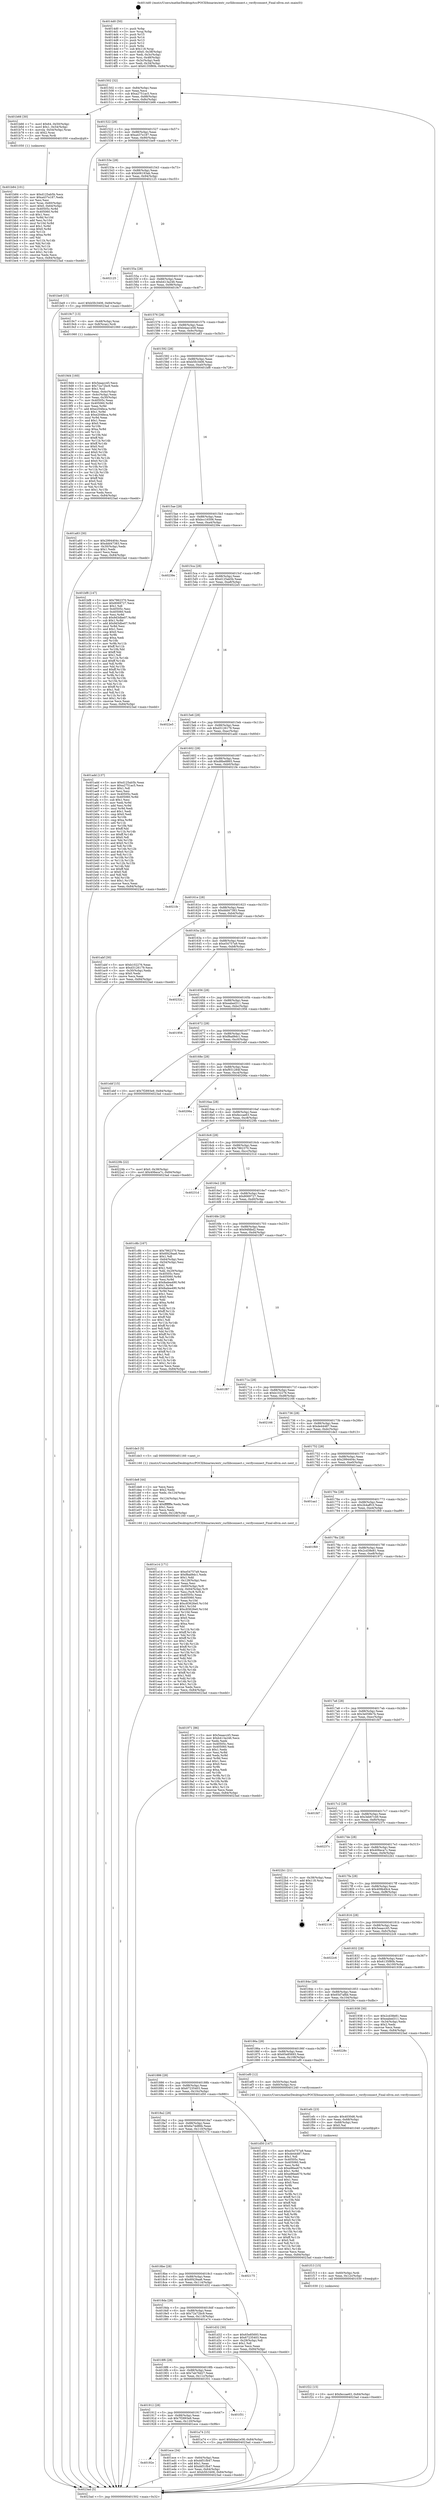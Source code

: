 digraph "0x4014d0" {
  label = "0x4014d0 (/mnt/c/Users/mathe/Desktop/tcc/POCII/binaries/extr_curllibconnect.c_verifyconnect_Final-ollvm.out::main(0))"
  labelloc = "t"
  node[shape=record]

  Entry [label="",width=0.3,height=0.3,shape=circle,fillcolor=black,style=filled]
  "0x401502" [label="{
     0x401502 [32]\l
     | [instrs]\l
     &nbsp;&nbsp;0x401502 \<+6\>: mov -0x84(%rbp),%eax\l
     &nbsp;&nbsp;0x401508 \<+2\>: mov %eax,%ecx\l
     &nbsp;&nbsp;0x40150a \<+6\>: sub $0xa2751ac5,%ecx\l
     &nbsp;&nbsp;0x401510 \<+6\>: mov %eax,-0x88(%rbp)\l
     &nbsp;&nbsp;0x401516 \<+6\>: mov %ecx,-0x8c(%rbp)\l
     &nbsp;&nbsp;0x40151c \<+6\>: je 0000000000401b66 \<main+0x696\>\l
  }"]
  "0x401b66" [label="{
     0x401b66 [30]\l
     | [instrs]\l
     &nbsp;&nbsp;0x401b66 \<+7\>: movl $0x64,-0x50(%rbp)\l
     &nbsp;&nbsp;0x401b6d \<+7\>: movl $0x1,-0x54(%rbp)\l
     &nbsp;&nbsp;0x401b74 \<+4\>: movslq -0x54(%rbp),%rax\l
     &nbsp;&nbsp;0x401b78 \<+4\>: shl $0x2,%rax\l
     &nbsp;&nbsp;0x401b7c \<+3\>: mov %rax,%rdi\l
     &nbsp;&nbsp;0x401b7f \<+5\>: call 0000000000401050 \<malloc@plt\>\l
     | [calls]\l
     &nbsp;&nbsp;0x401050 \{1\} (unknown)\l
  }"]
  "0x401522" [label="{
     0x401522 [28]\l
     | [instrs]\l
     &nbsp;&nbsp;0x401522 \<+5\>: jmp 0000000000401527 \<main+0x57\>\l
     &nbsp;&nbsp;0x401527 \<+6\>: mov -0x88(%rbp),%eax\l
     &nbsp;&nbsp;0x40152d \<+5\>: sub $0xa437e187,%eax\l
     &nbsp;&nbsp;0x401532 \<+6\>: mov %eax,-0x90(%rbp)\l
     &nbsp;&nbsp;0x401538 \<+6\>: je 0000000000401be9 \<main+0x719\>\l
  }"]
  Exit [label="",width=0.3,height=0.3,shape=circle,fillcolor=black,style=filled,peripheries=2]
  "0x401be9" [label="{
     0x401be9 [15]\l
     | [instrs]\l
     &nbsp;&nbsp;0x401be9 \<+10\>: movl $0xb5fc3406,-0x84(%rbp)\l
     &nbsp;&nbsp;0x401bf3 \<+5\>: jmp 00000000004023ad \<main+0xedd\>\l
  }"]
  "0x40153e" [label="{
     0x40153e [28]\l
     | [instrs]\l
     &nbsp;&nbsp;0x40153e \<+5\>: jmp 0000000000401543 \<main+0x73\>\l
     &nbsp;&nbsp;0x401543 \<+6\>: mov -0x88(%rbp),%eax\l
     &nbsp;&nbsp;0x401549 \<+5\>: sub $0xb06193ab,%eax\l
     &nbsp;&nbsp;0x40154e \<+6\>: mov %eax,-0x94(%rbp)\l
     &nbsp;&nbsp;0x401554 \<+6\>: je 0000000000402125 \<main+0xc55\>\l
  }"]
  "0x401f22" [label="{
     0x401f22 [15]\l
     | [instrs]\l
     &nbsp;&nbsp;0x401f22 \<+10\>: movl $0xfeccae63,-0x84(%rbp)\l
     &nbsp;&nbsp;0x401f2c \<+5\>: jmp 00000000004023ad \<main+0xedd\>\l
  }"]
  "0x402125" [label="{
     0x402125\l
  }", style=dashed]
  "0x40155a" [label="{
     0x40155a [28]\l
     | [instrs]\l
     &nbsp;&nbsp;0x40155a \<+5\>: jmp 000000000040155f \<main+0x8f\>\l
     &nbsp;&nbsp;0x40155f \<+6\>: mov -0x88(%rbp),%eax\l
     &nbsp;&nbsp;0x401565 \<+5\>: sub $0xb413a246,%eax\l
     &nbsp;&nbsp;0x40156a \<+6\>: mov %eax,-0x98(%rbp)\l
     &nbsp;&nbsp;0x401570 \<+6\>: je 00000000004019c7 \<main+0x4f7\>\l
  }"]
  "0x401f13" [label="{
     0x401f13 [15]\l
     | [instrs]\l
     &nbsp;&nbsp;0x401f13 \<+4\>: mov -0x60(%rbp),%rdi\l
     &nbsp;&nbsp;0x401f17 \<+6\>: mov %eax,-0x12c(%rbp)\l
     &nbsp;&nbsp;0x401f1d \<+5\>: call 0000000000401030 \<free@plt\>\l
     | [calls]\l
     &nbsp;&nbsp;0x401030 \{1\} (unknown)\l
  }"]
  "0x4019c7" [label="{
     0x4019c7 [13]\l
     | [instrs]\l
     &nbsp;&nbsp;0x4019c7 \<+4\>: mov -0x48(%rbp),%rax\l
     &nbsp;&nbsp;0x4019cb \<+4\>: mov 0x8(%rax),%rdi\l
     &nbsp;&nbsp;0x4019cf \<+5\>: call 0000000000401060 \<atoi@plt\>\l
     | [calls]\l
     &nbsp;&nbsp;0x401060 \{1\} (unknown)\l
  }"]
  "0x401576" [label="{
     0x401576 [28]\l
     | [instrs]\l
     &nbsp;&nbsp;0x401576 \<+5\>: jmp 000000000040157b \<main+0xab\>\l
     &nbsp;&nbsp;0x40157b \<+6\>: mov -0x88(%rbp),%eax\l
     &nbsp;&nbsp;0x401581 \<+5\>: sub $0xb4aa1e58,%eax\l
     &nbsp;&nbsp;0x401586 \<+6\>: mov %eax,-0x9c(%rbp)\l
     &nbsp;&nbsp;0x40158c \<+6\>: je 0000000000401a83 \<main+0x5b3\>\l
  }"]
  "0x401efc" [label="{
     0x401efc [23]\l
     | [instrs]\l
     &nbsp;&nbsp;0x401efc \<+10\>: movabs $0x4030d6,%rdi\l
     &nbsp;&nbsp;0x401f06 \<+3\>: mov %eax,-0x68(%rbp)\l
     &nbsp;&nbsp;0x401f09 \<+3\>: mov -0x68(%rbp),%esi\l
     &nbsp;&nbsp;0x401f0c \<+2\>: mov $0x0,%al\l
     &nbsp;&nbsp;0x401f0e \<+5\>: call 0000000000401040 \<printf@plt\>\l
     | [calls]\l
     &nbsp;&nbsp;0x401040 \{1\} (unknown)\l
  }"]
  "0x401a83" [label="{
     0x401a83 [30]\l
     | [instrs]\l
     &nbsp;&nbsp;0x401a83 \<+5\>: mov $0x2994404c,%eax\l
     &nbsp;&nbsp;0x401a88 \<+5\>: mov $0xddd47383,%ecx\l
     &nbsp;&nbsp;0x401a8d \<+3\>: mov -0x30(%rbp),%edx\l
     &nbsp;&nbsp;0x401a90 \<+3\>: cmp $0x1,%edx\l
     &nbsp;&nbsp;0x401a93 \<+3\>: cmovl %ecx,%eax\l
     &nbsp;&nbsp;0x401a96 \<+6\>: mov %eax,-0x84(%rbp)\l
     &nbsp;&nbsp;0x401a9c \<+5\>: jmp 00000000004023ad \<main+0xedd\>\l
  }"]
  "0x401592" [label="{
     0x401592 [28]\l
     | [instrs]\l
     &nbsp;&nbsp;0x401592 \<+5\>: jmp 0000000000401597 \<main+0xc7\>\l
     &nbsp;&nbsp;0x401597 \<+6\>: mov -0x88(%rbp),%eax\l
     &nbsp;&nbsp;0x40159d \<+5\>: sub $0xb5fc3406,%eax\l
     &nbsp;&nbsp;0x4015a2 \<+6\>: mov %eax,-0xa0(%rbp)\l
     &nbsp;&nbsp;0x4015a8 \<+6\>: je 0000000000401bf8 \<main+0x728\>\l
  }"]
  "0x40192e" [label="{
     0x40192e\l
  }", style=dashed]
  "0x401bf8" [label="{
     0x401bf8 [147]\l
     | [instrs]\l
     &nbsp;&nbsp;0x401bf8 \<+5\>: mov $0x7862370,%eax\l
     &nbsp;&nbsp;0x401bfd \<+5\>: mov $0x8069727,%ecx\l
     &nbsp;&nbsp;0x401c02 \<+2\>: mov $0x1,%dl\l
     &nbsp;&nbsp;0x401c04 \<+7\>: mov 0x40505c,%esi\l
     &nbsp;&nbsp;0x401c0b \<+7\>: mov 0x405060,%edi\l
     &nbsp;&nbsp;0x401c12 \<+3\>: mov %esi,%r8d\l
     &nbsp;&nbsp;0x401c15 \<+7\>: sub $0x9d3dbe07,%r8d\l
     &nbsp;&nbsp;0x401c1c \<+4\>: sub $0x1,%r8d\l
     &nbsp;&nbsp;0x401c20 \<+7\>: add $0x9d3dbe07,%r8d\l
     &nbsp;&nbsp;0x401c27 \<+4\>: imul %r8d,%esi\l
     &nbsp;&nbsp;0x401c2b \<+3\>: and $0x1,%esi\l
     &nbsp;&nbsp;0x401c2e \<+3\>: cmp $0x0,%esi\l
     &nbsp;&nbsp;0x401c31 \<+4\>: sete %r9b\l
     &nbsp;&nbsp;0x401c35 \<+3\>: cmp $0xa,%edi\l
     &nbsp;&nbsp;0x401c38 \<+4\>: setl %r10b\l
     &nbsp;&nbsp;0x401c3c \<+3\>: mov %r9b,%r11b\l
     &nbsp;&nbsp;0x401c3f \<+4\>: xor $0xff,%r11b\l
     &nbsp;&nbsp;0x401c43 \<+3\>: mov %r10b,%bl\l
     &nbsp;&nbsp;0x401c46 \<+3\>: xor $0xff,%bl\l
     &nbsp;&nbsp;0x401c49 \<+3\>: xor $0x1,%dl\l
     &nbsp;&nbsp;0x401c4c \<+3\>: mov %r11b,%r14b\l
     &nbsp;&nbsp;0x401c4f \<+4\>: and $0xff,%r14b\l
     &nbsp;&nbsp;0x401c53 \<+3\>: and %dl,%r9b\l
     &nbsp;&nbsp;0x401c56 \<+3\>: mov %bl,%r15b\l
     &nbsp;&nbsp;0x401c59 \<+4\>: and $0xff,%r15b\l
     &nbsp;&nbsp;0x401c5d \<+3\>: and %dl,%r10b\l
     &nbsp;&nbsp;0x401c60 \<+3\>: or %r9b,%r14b\l
     &nbsp;&nbsp;0x401c63 \<+3\>: or %r10b,%r15b\l
     &nbsp;&nbsp;0x401c66 \<+3\>: xor %r15b,%r14b\l
     &nbsp;&nbsp;0x401c69 \<+3\>: or %bl,%r11b\l
     &nbsp;&nbsp;0x401c6c \<+4\>: xor $0xff,%r11b\l
     &nbsp;&nbsp;0x401c70 \<+3\>: or $0x1,%dl\l
     &nbsp;&nbsp;0x401c73 \<+3\>: and %dl,%r11b\l
     &nbsp;&nbsp;0x401c76 \<+3\>: or %r11b,%r14b\l
     &nbsp;&nbsp;0x401c79 \<+4\>: test $0x1,%r14b\l
     &nbsp;&nbsp;0x401c7d \<+3\>: cmovne %ecx,%eax\l
     &nbsp;&nbsp;0x401c80 \<+6\>: mov %eax,-0x84(%rbp)\l
     &nbsp;&nbsp;0x401c86 \<+5\>: jmp 00000000004023ad \<main+0xedd\>\l
  }"]
  "0x4015ae" [label="{
     0x4015ae [28]\l
     | [instrs]\l
     &nbsp;&nbsp;0x4015ae \<+5\>: jmp 00000000004015b3 \<main+0xe3\>\l
     &nbsp;&nbsp;0x4015b3 \<+6\>: mov -0x88(%rbp),%eax\l
     &nbsp;&nbsp;0x4015b9 \<+5\>: sub $0xbcc16506,%eax\l
     &nbsp;&nbsp;0x4015be \<+6\>: mov %eax,-0xa4(%rbp)\l
     &nbsp;&nbsp;0x4015c4 \<+6\>: je 000000000040239e \<main+0xece\>\l
  }"]
  "0x401ece" [label="{
     0x401ece [34]\l
     | [instrs]\l
     &nbsp;&nbsp;0x401ece \<+3\>: mov -0x64(%rbp),%eax\l
     &nbsp;&nbsp;0x401ed1 \<+5\>: sub $0xdd51fb47,%eax\l
     &nbsp;&nbsp;0x401ed6 \<+3\>: add $0x1,%eax\l
     &nbsp;&nbsp;0x401ed9 \<+5\>: add $0xdd51fb47,%eax\l
     &nbsp;&nbsp;0x401ede \<+3\>: mov %eax,-0x64(%rbp)\l
     &nbsp;&nbsp;0x401ee1 \<+10\>: movl $0xb5fc3406,-0x84(%rbp)\l
     &nbsp;&nbsp;0x401eeb \<+5\>: jmp 00000000004023ad \<main+0xedd\>\l
  }"]
  "0x40239e" [label="{
     0x40239e\l
  }", style=dashed]
  "0x4015ca" [label="{
     0x4015ca [28]\l
     | [instrs]\l
     &nbsp;&nbsp;0x4015ca \<+5\>: jmp 00000000004015cf \<main+0xff\>\l
     &nbsp;&nbsp;0x4015cf \<+6\>: mov -0x88(%rbp),%eax\l
     &nbsp;&nbsp;0x4015d5 \<+5\>: sub $0xd125ab5b,%eax\l
     &nbsp;&nbsp;0x4015da \<+6\>: mov %eax,-0xa8(%rbp)\l
     &nbsp;&nbsp;0x4015e0 \<+6\>: je 00000000004022e5 \<main+0xe15\>\l
  }"]
  "0x401912" [label="{
     0x401912 [28]\l
     | [instrs]\l
     &nbsp;&nbsp;0x401912 \<+5\>: jmp 0000000000401917 \<main+0x447\>\l
     &nbsp;&nbsp;0x401917 \<+6\>: mov -0x88(%rbp),%eax\l
     &nbsp;&nbsp;0x40191d \<+5\>: sub $0x7f2893e9,%eax\l
     &nbsp;&nbsp;0x401922 \<+6\>: mov %eax,-0x120(%rbp)\l
     &nbsp;&nbsp;0x401928 \<+6\>: je 0000000000401ece \<main+0x9fe\>\l
  }"]
  "0x4022e5" [label="{
     0x4022e5\l
  }", style=dashed]
  "0x4015e6" [label="{
     0x4015e6 [28]\l
     | [instrs]\l
     &nbsp;&nbsp;0x4015e6 \<+5\>: jmp 00000000004015eb \<main+0x11b\>\l
     &nbsp;&nbsp;0x4015eb \<+6\>: mov -0x88(%rbp),%eax\l
     &nbsp;&nbsp;0x4015f1 \<+5\>: sub $0xd3126179,%eax\l
     &nbsp;&nbsp;0x4015f6 \<+6\>: mov %eax,-0xac(%rbp)\l
     &nbsp;&nbsp;0x4015fc \<+6\>: je 0000000000401add \<main+0x60d\>\l
  }"]
  "0x401f31" [label="{
     0x401f31\l
  }", style=dashed]
  "0x401add" [label="{
     0x401add [137]\l
     | [instrs]\l
     &nbsp;&nbsp;0x401add \<+5\>: mov $0xd125ab5b,%eax\l
     &nbsp;&nbsp;0x401ae2 \<+5\>: mov $0xa2751ac5,%ecx\l
     &nbsp;&nbsp;0x401ae7 \<+2\>: mov $0x1,%dl\l
     &nbsp;&nbsp;0x401ae9 \<+2\>: xor %esi,%esi\l
     &nbsp;&nbsp;0x401aeb \<+7\>: mov 0x40505c,%edi\l
     &nbsp;&nbsp;0x401af2 \<+8\>: mov 0x405060,%r8d\l
     &nbsp;&nbsp;0x401afa \<+3\>: sub $0x1,%esi\l
     &nbsp;&nbsp;0x401afd \<+3\>: mov %edi,%r9d\l
     &nbsp;&nbsp;0x401b00 \<+3\>: add %esi,%r9d\l
     &nbsp;&nbsp;0x401b03 \<+4\>: imul %r9d,%edi\l
     &nbsp;&nbsp;0x401b07 \<+3\>: and $0x1,%edi\l
     &nbsp;&nbsp;0x401b0a \<+3\>: cmp $0x0,%edi\l
     &nbsp;&nbsp;0x401b0d \<+4\>: sete %r10b\l
     &nbsp;&nbsp;0x401b11 \<+4\>: cmp $0xa,%r8d\l
     &nbsp;&nbsp;0x401b15 \<+4\>: setl %r11b\l
     &nbsp;&nbsp;0x401b19 \<+3\>: mov %r10b,%bl\l
     &nbsp;&nbsp;0x401b1c \<+3\>: xor $0xff,%bl\l
     &nbsp;&nbsp;0x401b1f \<+3\>: mov %r11b,%r14b\l
     &nbsp;&nbsp;0x401b22 \<+4\>: xor $0xff,%r14b\l
     &nbsp;&nbsp;0x401b26 \<+3\>: xor $0x0,%dl\l
     &nbsp;&nbsp;0x401b29 \<+3\>: mov %bl,%r15b\l
     &nbsp;&nbsp;0x401b2c \<+4\>: and $0x0,%r15b\l
     &nbsp;&nbsp;0x401b30 \<+3\>: and %dl,%r10b\l
     &nbsp;&nbsp;0x401b33 \<+3\>: mov %r14b,%r12b\l
     &nbsp;&nbsp;0x401b36 \<+4\>: and $0x0,%r12b\l
     &nbsp;&nbsp;0x401b3a \<+3\>: and %dl,%r11b\l
     &nbsp;&nbsp;0x401b3d \<+3\>: or %r10b,%r15b\l
     &nbsp;&nbsp;0x401b40 \<+3\>: or %r11b,%r12b\l
     &nbsp;&nbsp;0x401b43 \<+3\>: xor %r12b,%r15b\l
     &nbsp;&nbsp;0x401b46 \<+3\>: or %r14b,%bl\l
     &nbsp;&nbsp;0x401b49 \<+3\>: xor $0xff,%bl\l
     &nbsp;&nbsp;0x401b4c \<+3\>: or $0x0,%dl\l
     &nbsp;&nbsp;0x401b4f \<+2\>: and %dl,%bl\l
     &nbsp;&nbsp;0x401b51 \<+3\>: or %bl,%r15b\l
     &nbsp;&nbsp;0x401b54 \<+4\>: test $0x1,%r15b\l
     &nbsp;&nbsp;0x401b58 \<+3\>: cmovne %ecx,%eax\l
     &nbsp;&nbsp;0x401b5b \<+6\>: mov %eax,-0x84(%rbp)\l
     &nbsp;&nbsp;0x401b61 \<+5\>: jmp 00000000004023ad \<main+0xedd\>\l
  }"]
  "0x401602" [label="{
     0x401602 [28]\l
     | [instrs]\l
     &nbsp;&nbsp;0x401602 \<+5\>: jmp 0000000000401607 \<main+0x137\>\l
     &nbsp;&nbsp;0x401607 \<+6\>: mov -0x88(%rbp),%eax\l
     &nbsp;&nbsp;0x40160d \<+5\>: sub $0xd8be8865,%eax\l
     &nbsp;&nbsp;0x401612 \<+6\>: mov %eax,-0xb0(%rbp)\l
     &nbsp;&nbsp;0x401618 \<+6\>: je 00000000004021fe \<main+0xd2e\>\l
  }"]
  "0x401e14" [label="{
     0x401e14 [171]\l
     | [instrs]\l
     &nbsp;&nbsp;0x401e14 \<+5\>: mov $0xe54757a9,%ecx\l
     &nbsp;&nbsp;0x401e19 \<+5\>: mov $0xf8ad9dc1,%edx\l
     &nbsp;&nbsp;0x401e1e \<+3\>: mov $0x1,%dil\l
     &nbsp;&nbsp;0x401e21 \<+6\>: mov -0x128(%rbp),%esi\l
     &nbsp;&nbsp;0x401e27 \<+3\>: imul %eax,%esi\l
     &nbsp;&nbsp;0x401e2a \<+4\>: mov -0x60(%rbp),%r8\l
     &nbsp;&nbsp;0x401e2e \<+4\>: movslq -0x64(%rbp),%r9\l
     &nbsp;&nbsp;0x401e32 \<+4\>: mov %esi,(%r8,%r9,4)\l
     &nbsp;&nbsp;0x401e36 \<+7\>: mov 0x40505c,%eax\l
     &nbsp;&nbsp;0x401e3d \<+7\>: mov 0x405060,%esi\l
     &nbsp;&nbsp;0x401e44 \<+3\>: mov %eax,%r10d\l
     &nbsp;&nbsp;0x401e47 \<+7\>: add $0xc83626e0,%r10d\l
     &nbsp;&nbsp;0x401e4e \<+4\>: sub $0x1,%r10d\l
     &nbsp;&nbsp;0x401e52 \<+7\>: sub $0xc83626e0,%r10d\l
     &nbsp;&nbsp;0x401e59 \<+4\>: imul %r10d,%eax\l
     &nbsp;&nbsp;0x401e5d \<+3\>: and $0x1,%eax\l
     &nbsp;&nbsp;0x401e60 \<+3\>: cmp $0x0,%eax\l
     &nbsp;&nbsp;0x401e63 \<+4\>: sete %r11b\l
     &nbsp;&nbsp;0x401e67 \<+3\>: cmp $0xa,%esi\l
     &nbsp;&nbsp;0x401e6a \<+3\>: setl %bl\l
     &nbsp;&nbsp;0x401e6d \<+3\>: mov %r11b,%r14b\l
     &nbsp;&nbsp;0x401e70 \<+4\>: xor $0xff,%r14b\l
     &nbsp;&nbsp;0x401e74 \<+3\>: mov %bl,%r15b\l
     &nbsp;&nbsp;0x401e77 \<+4\>: xor $0xff,%r15b\l
     &nbsp;&nbsp;0x401e7b \<+4\>: xor $0x1,%dil\l
     &nbsp;&nbsp;0x401e7f \<+3\>: mov %r14b,%r12b\l
     &nbsp;&nbsp;0x401e82 \<+4\>: and $0xff,%r12b\l
     &nbsp;&nbsp;0x401e86 \<+3\>: and %dil,%r11b\l
     &nbsp;&nbsp;0x401e89 \<+3\>: mov %r15b,%r13b\l
     &nbsp;&nbsp;0x401e8c \<+4\>: and $0xff,%r13b\l
     &nbsp;&nbsp;0x401e90 \<+3\>: and %dil,%bl\l
     &nbsp;&nbsp;0x401e93 \<+3\>: or %r11b,%r12b\l
     &nbsp;&nbsp;0x401e96 \<+3\>: or %bl,%r13b\l
     &nbsp;&nbsp;0x401e99 \<+3\>: xor %r13b,%r12b\l
     &nbsp;&nbsp;0x401e9c \<+3\>: or %r15b,%r14b\l
     &nbsp;&nbsp;0x401e9f \<+4\>: xor $0xff,%r14b\l
     &nbsp;&nbsp;0x401ea3 \<+4\>: or $0x1,%dil\l
     &nbsp;&nbsp;0x401ea7 \<+3\>: and %dil,%r14b\l
     &nbsp;&nbsp;0x401eaa \<+3\>: or %r14b,%r12b\l
     &nbsp;&nbsp;0x401ead \<+4\>: test $0x1,%r12b\l
     &nbsp;&nbsp;0x401eb1 \<+3\>: cmovne %edx,%ecx\l
     &nbsp;&nbsp;0x401eb4 \<+6\>: mov %ecx,-0x84(%rbp)\l
     &nbsp;&nbsp;0x401eba \<+5\>: jmp 00000000004023ad \<main+0xedd\>\l
  }"]
  "0x4021fe" [label="{
     0x4021fe\l
  }", style=dashed]
  "0x40161e" [label="{
     0x40161e [28]\l
     | [instrs]\l
     &nbsp;&nbsp;0x40161e \<+5\>: jmp 0000000000401623 \<main+0x153\>\l
     &nbsp;&nbsp;0x401623 \<+6\>: mov -0x88(%rbp),%eax\l
     &nbsp;&nbsp;0x401629 \<+5\>: sub $0xddd47383,%eax\l
     &nbsp;&nbsp;0x40162e \<+6\>: mov %eax,-0xb4(%rbp)\l
     &nbsp;&nbsp;0x401634 \<+6\>: je 0000000000401abf \<main+0x5ef\>\l
  }"]
  "0x401de8" [label="{
     0x401de8 [44]\l
     | [instrs]\l
     &nbsp;&nbsp;0x401de8 \<+2\>: xor %ecx,%ecx\l
     &nbsp;&nbsp;0x401dea \<+5\>: mov $0x2,%edx\l
     &nbsp;&nbsp;0x401def \<+6\>: mov %edx,-0x124(%rbp)\l
     &nbsp;&nbsp;0x401df5 \<+1\>: cltd\l
     &nbsp;&nbsp;0x401df6 \<+6\>: mov -0x124(%rbp),%esi\l
     &nbsp;&nbsp;0x401dfc \<+2\>: idiv %esi\l
     &nbsp;&nbsp;0x401dfe \<+6\>: imul $0xfffffffe,%edx,%edx\l
     &nbsp;&nbsp;0x401e04 \<+3\>: sub $0x1,%ecx\l
     &nbsp;&nbsp;0x401e07 \<+2\>: sub %ecx,%edx\l
     &nbsp;&nbsp;0x401e09 \<+6\>: mov %edx,-0x128(%rbp)\l
     &nbsp;&nbsp;0x401e0f \<+5\>: call 0000000000401160 \<next_i\>\l
     | [calls]\l
     &nbsp;&nbsp;0x401160 \{1\} (/mnt/c/Users/mathe/Desktop/tcc/POCII/binaries/extr_curllibconnect.c_verifyconnect_Final-ollvm.out::next_i)\l
  }"]
  "0x401abf" [label="{
     0x401abf [30]\l
     | [instrs]\l
     &nbsp;&nbsp;0x401abf \<+5\>: mov $0xb102276,%eax\l
     &nbsp;&nbsp;0x401ac4 \<+5\>: mov $0xd3126179,%ecx\l
     &nbsp;&nbsp;0x401ac9 \<+3\>: mov -0x30(%rbp),%edx\l
     &nbsp;&nbsp;0x401acc \<+3\>: cmp $0x0,%edx\l
     &nbsp;&nbsp;0x401acf \<+3\>: cmove %ecx,%eax\l
     &nbsp;&nbsp;0x401ad2 \<+6\>: mov %eax,-0x84(%rbp)\l
     &nbsp;&nbsp;0x401ad8 \<+5\>: jmp 00000000004023ad \<main+0xedd\>\l
  }"]
  "0x40163a" [label="{
     0x40163a [28]\l
     | [instrs]\l
     &nbsp;&nbsp;0x40163a \<+5\>: jmp 000000000040163f \<main+0x16f\>\l
     &nbsp;&nbsp;0x40163f \<+6\>: mov -0x88(%rbp),%eax\l
     &nbsp;&nbsp;0x401645 \<+5\>: sub $0xe54757a9,%eax\l
     &nbsp;&nbsp;0x40164a \<+6\>: mov %eax,-0xb8(%rbp)\l
     &nbsp;&nbsp;0x401650 \<+6\>: je 000000000040232c \<main+0xe5c\>\l
  }"]
  "0x401b84" [label="{
     0x401b84 [101]\l
     | [instrs]\l
     &nbsp;&nbsp;0x401b84 \<+5\>: mov $0xd125ab5b,%ecx\l
     &nbsp;&nbsp;0x401b89 \<+5\>: mov $0xa437e187,%edx\l
     &nbsp;&nbsp;0x401b8e \<+2\>: xor %esi,%esi\l
     &nbsp;&nbsp;0x401b90 \<+4\>: mov %rax,-0x60(%rbp)\l
     &nbsp;&nbsp;0x401b94 \<+7\>: movl $0x0,-0x64(%rbp)\l
     &nbsp;&nbsp;0x401b9b \<+8\>: mov 0x40505c,%r8d\l
     &nbsp;&nbsp;0x401ba3 \<+8\>: mov 0x405060,%r9d\l
     &nbsp;&nbsp;0x401bab \<+3\>: sub $0x1,%esi\l
     &nbsp;&nbsp;0x401bae \<+3\>: mov %r8d,%r10d\l
     &nbsp;&nbsp;0x401bb1 \<+3\>: add %esi,%r10d\l
     &nbsp;&nbsp;0x401bb4 \<+4\>: imul %r10d,%r8d\l
     &nbsp;&nbsp;0x401bb8 \<+4\>: and $0x1,%r8d\l
     &nbsp;&nbsp;0x401bbc \<+4\>: cmp $0x0,%r8d\l
     &nbsp;&nbsp;0x401bc0 \<+4\>: sete %r11b\l
     &nbsp;&nbsp;0x401bc4 \<+4\>: cmp $0xa,%r9d\l
     &nbsp;&nbsp;0x401bc8 \<+3\>: setl %bl\l
     &nbsp;&nbsp;0x401bcb \<+3\>: mov %r11b,%r14b\l
     &nbsp;&nbsp;0x401bce \<+3\>: and %bl,%r14b\l
     &nbsp;&nbsp;0x401bd1 \<+3\>: xor %bl,%r11b\l
     &nbsp;&nbsp;0x401bd4 \<+3\>: or %r11b,%r14b\l
     &nbsp;&nbsp;0x401bd7 \<+4\>: test $0x1,%r14b\l
     &nbsp;&nbsp;0x401bdb \<+3\>: cmovne %edx,%ecx\l
     &nbsp;&nbsp;0x401bde \<+6\>: mov %ecx,-0x84(%rbp)\l
     &nbsp;&nbsp;0x401be4 \<+5\>: jmp 00000000004023ad \<main+0xedd\>\l
  }"]
  "0x40232c" [label="{
     0x40232c\l
  }", style=dashed]
  "0x401656" [label="{
     0x401656 [28]\l
     | [instrs]\l
     &nbsp;&nbsp;0x401656 \<+5\>: jmp 000000000040165b \<main+0x18b\>\l
     &nbsp;&nbsp;0x40165b \<+6\>: mov -0x88(%rbp),%eax\l
     &nbsp;&nbsp;0x401661 \<+5\>: sub $0xeabed311,%eax\l
     &nbsp;&nbsp;0x401666 \<+6\>: mov %eax,-0xbc(%rbp)\l
     &nbsp;&nbsp;0x40166c \<+6\>: je 0000000000401956 \<main+0x486\>\l
  }"]
  "0x4018f6" [label="{
     0x4018f6 [28]\l
     | [instrs]\l
     &nbsp;&nbsp;0x4018f6 \<+5\>: jmp 00000000004018fb \<main+0x42b\>\l
     &nbsp;&nbsp;0x4018fb \<+6\>: mov -0x88(%rbp),%eax\l
     &nbsp;&nbsp;0x401901 \<+5\>: sub $0x7ab76d27,%eax\l
     &nbsp;&nbsp;0x401906 \<+6\>: mov %eax,-0x11c(%rbp)\l
     &nbsp;&nbsp;0x40190c \<+6\>: je 0000000000401f31 \<main+0xa61\>\l
  }"]
  "0x401956" [label="{
     0x401956\l
  }", style=dashed]
  "0x401672" [label="{
     0x401672 [28]\l
     | [instrs]\l
     &nbsp;&nbsp;0x401672 \<+5\>: jmp 0000000000401677 \<main+0x1a7\>\l
     &nbsp;&nbsp;0x401677 \<+6\>: mov -0x88(%rbp),%eax\l
     &nbsp;&nbsp;0x40167d \<+5\>: sub $0xf8ad9dc1,%eax\l
     &nbsp;&nbsp;0x401682 \<+6\>: mov %eax,-0xc0(%rbp)\l
     &nbsp;&nbsp;0x401688 \<+6\>: je 0000000000401ebf \<main+0x9ef\>\l
  }"]
  "0x401a74" [label="{
     0x401a74 [15]\l
     | [instrs]\l
     &nbsp;&nbsp;0x401a74 \<+10\>: movl $0xb4aa1e58,-0x84(%rbp)\l
     &nbsp;&nbsp;0x401a7e \<+5\>: jmp 00000000004023ad \<main+0xedd\>\l
  }"]
  "0x401ebf" [label="{
     0x401ebf [15]\l
     | [instrs]\l
     &nbsp;&nbsp;0x401ebf \<+10\>: movl $0x7f2893e9,-0x84(%rbp)\l
     &nbsp;&nbsp;0x401ec9 \<+5\>: jmp 00000000004023ad \<main+0xedd\>\l
  }"]
  "0x40168e" [label="{
     0x40168e [28]\l
     | [instrs]\l
     &nbsp;&nbsp;0x40168e \<+5\>: jmp 0000000000401693 \<main+0x1c3\>\l
     &nbsp;&nbsp;0x401693 \<+6\>: mov -0x88(%rbp),%eax\l
     &nbsp;&nbsp;0x401699 \<+5\>: sub $0xf931284f,%eax\l
     &nbsp;&nbsp;0x40169e \<+6\>: mov %eax,-0xc4(%rbp)\l
     &nbsp;&nbsp;0x4016a4 \<+6\>: je 000000000040206a \<main+0xb9a\>\l
  }"]
  "0x4018da" [label="{
     0x4018da [28]\l
     | [instrs]\l
     &nbsp;&nbsp;0x4018da \<+5\>: jmp 00000000004018df \<main+0x40f\>\l
     &nbsp;&nbsp;0x4018df \<+6\>: mov -0x88(%rbp),%eax\l
     &nbsp;&nbsp;0x4018e5 \<+5\>: sub $0x72a72bc9,%eax\l
     &nbsp;&nbsp;0x4018ea \<+6\>: mov %eax,-0x118(%rbp)\l
     &nbsp;&nbsp;0x4018f0 \<+6\>: je 0000000000401a74 \<main+0x5a4\>\l
  }"]
  "0x40206a" [label="{
     0x40206a\l
  }", style=dashed]
  "0x4016aa" [label="{
     0x4016aa [28]\l
     | [instrs]\l
     &nbsp;&nbsp;0x4016aa \<+5\>: jmp 00000000004016af \<main+0x1df\>\l
     &nbsp;&nbsp;0x4016af \<+6\>: mov -0x88(%rbp),%eax\l
     &nbsp;&nbsp;0x4016b5 \<+5\>: sub $0xfeccae63,%eax\l
     &nbsp;&nbsp;0x4016ba \<+6\>: mov %eax,-0xc8(%rbp)\l
     &nbsp;&nbsp;0x4016c0 \<+6\>: je 000000000040229b \<main+0xdcb\>\l
  }"]
  "0x401d32" [label="{
     0x401d32 [30]\l
     | [instrs]\l
     &nbsp;&nbsp;0x401d32 \<+5\>: mov $0x65e85693,%eax\l
     &nbsp;&nbsp;0x401d37 \<+5\>: mov $0x67235403,%ecx\l
     &nbsp;&nbsp;0x401d3c \<+3\>: mov -0x29(%rbp),%dl\l
     &nbsp;&nbsp;0x401d3f \<+3\>: test $0x1,%dl\l
     &nbsp;&nbsp;0x401d42 \<+3\>: cmovne %ecx,%eax\l
     &nbsp;&nbsp;0x401d45 \<+6\>: mov %eax,-0x84(%rbp)\l
     &nbsp;&nbsp;0x401d4b \<+5\>: jmp 00000000004023ad \<main+0xedd\>\l
  }"]
  "0x40229b" [label="{
     0x40229b [22]\l
     | [instrs]\l
     &nbsp;&nbsp;0x40229b \<+7\>: movl $0x0,-0x38(%rbp)\l
     &nbsp;&nbsp;0x4022a2 \<+10\>: movl $0x406eca7c,-0x84(%rbp)\l
     &nbsp;&nbsp;0x4022ac \<+5\>: jmp 00000000004023ad \<main+0xedd\>\l
  }"]
  "0x4016c6" [label="{
     0x4016c6 [28]\l
     | [instrs]\l
     &nbsp;&nbsp;0x4016c6 \<+5\>: jmp 00000000004016cb \<main+0x1fb\>\l
     &nbsp;&nbsp;0x4016cb \<+6\>: mov -0x88(%rbp),%eax\l
     &nbsp;&nbsp;0x4016d1 \<+5\>: sub $0x7862370,%eax\l
     &nbsp;&nbsp;0x4016d6 \<+6\>: mov %eax,-0xcc(%rbp)\l
     &nbsp;&nbsp;0x4016dc \<+6\>: je 000000000040231d \<main+0xe4d\>\l
  }"]
  "0x4018be" [label="{
     0x4018be [28]\l
     | [instrs]\l
     &nbsp;&nbsp;0x4018be \<+5\>: jmp 00000000004018c3 \<main+0x3f3\>\l
     &nbsp;&nbsp;0x4018c3 \<+6\>: mov -0x88(%rbp),%eax\l
     &nbsp;&nbsp;0x4018c9 \<+5\>: sub $0x6f429aa6,%eax\l
     &nbsp;&nbsp;0x4018ce \<+6\>: mov %eax,-0x114(%rbp)\l
     &nbsp;&nbsp;0x4018d4 \<+6\>: je 0000000000401d32 \<main+0x862\>\l
  }"]
  "0x40231d" [label="{
     0x40231d\l
  }", style=dashed]
  "0x4016e2" [label="{
     0x4016e2 [28]\l
     | [instrs]\l
     &nbsp;&nbsp;0x4016e2 \<+5\>: jmp 00000000004016e7 \<main+0x217\>\l
     &nbsp;&nbsp;0x4016e7 \<+6\>: mov -0x88(%rbp),%eax\l
     &nbsp;&nbsp;0x4016ed \<+5\>: sub $0x8069727,%eax\l
     &nbsp;&nbsp;0x4016f2 \<+6\>: mov %eax,-0xd0(%rbp)\l
     &nbsp;&nbsp;0x4016f8 \<+6\>: je 0000000000401c8b \<main+0x7bb\>\l
  }"]
  "0x402175" [label="{
     0x402175\l
  }", style=dashed]
  "0x401c8b" [label="{
     0x401c8b [167]\l
     | [instrs]\l
     &nbsp;&nbsp;0x401c8b \<+5\>: mov $0x7862370,%eax\l
     &nbsp;&nbsp;0x401c90 \<+5\>: mov $0x6f429aa6,%ecx\l
     &nbsp;&nbsp;0x401c95 \<+2\>: mov $0x1,%dl\l
     &nbsp;&nbsp;0x401c97 \<+3\>: mov -0x64(%rbp),%esi\l
     &nbsp;&nbsp;0x401c9a \<+3\>: cmp -0x54(%rbp),%esi\l
     &nbsp;&nbsp;0x401c9d \<+4\>: setl %dil\l
     &nbsp;&nbsp;0x401ca1 \<+4\>: and $0x1,%dil\l
     &nbsp;&nbsp;0x401ca5 \<+4\>: mov %dil,-0x29(%rbp)\l
     &nbsp;&nbsp;0x401ca9 \<+7\>: mov 0x40505c,%esi\l
     &nbsp;&nbsp;0x401cb0 \<+8\>: mov 0x405060,%r8d\l
     &nbsp;&nbsp;0x401cb8 \<+3\>: mov %esi,%r9d\l
     &nbsp;&nbsp;0x401cbb \<+7\>: sub $0x8adea490,%r9d\l
     &nbsp;&nbsp;0x401cc2 \<+4\>: sub $0x1,%r9d\l
     &nbsp;&nbsp;0x401cc6 \<+7\>: add $0x8adea490,%r9d\l
     &nbsp;&nbsp;0x401ccd \<+4\>: imul %r9d,%esi\l
     &nbsp;&nbsp;0x401cd1 \<+3\>: and $0x1,%esi\l
     &nbsp;&nbsp;0x401cd4 \<+3\>: cmp $0x0,%esi\l
     &nbsp;&nbsp;0x401cd7 \<+4\>: sete %dil\l
     &nbsp;&nbsp;0x401cdb \<+4\>: cmp $0xa,%r8d\l
     &nbsp;&nbsp;0x401cdf \<+4\>: setl %r10b\l
     &nbsp;&nbsp;0x401ce3 \<+3\>: mov %dil,%r11b\l
     &nbsp;&nbsp;0x401ce6 \<+4\>: xor $0xff,%r11b\l
     &nbsp;&nbsp;0x401cea \<+3\>: mov %r10b,%bl\l
     &nbsp;&nbsp;0x401ced \<+3\>: xor $0xff,%bl\l
     &nbsp;&nbsp;0x401cf0 \<+3\>: xor $0x1,%dl\l
     &nbsp;&nbsp;0x401cf3 \<+3\>: mov %r11b,%r14b\l
     &nbsp;&nbsp;0x401cf6 \<+4\>: and $0xff,%r14b\l
     &nbsp;&nbsp;0x401cfa \<+3\>: and %dl,%dil\l
     &nbsp;&nbsp;0x401cfd \<+3\>: mov %bl,%r15b\l
     &nbsp;&nbsp;0x401d00 \<+4\>: and $0xff,%r15b\l
     &nbsp;&nbsp;0x401d04 \<+3\>: and %dl,%r10b\l
     &nbsp;&nbsp;0x401d07 \<+3\>: or %dil,%r14b\l
     &nbsp;&nbsp;0x401d0a \<+3\>: or %r10b,%r15b\l
     &nbsp;&nbsp;0x401d0d \<+3\>: xor %r15b,%r14b\l
     &nbsp;&nbsp;0x401d10 \<+3\>: or %bl,%r11b\l
     &nbsp;&nbsp;0x401d13 \<+4\>: xor $0xff,%r11b\l
     &nbsp;&nbsp;0x401d17 \<+3\>: or $0x1,%dl\l
     &nbsp;&nbsp;0x401d1a \<+3\>: and %dl,%r11b\l
     &nbsp;&nbsp;0x401d1d \<+3\>: or %r11b,%r14b\l
     &nbsp;&nbsp;0x401d20 \<+4\>: test $0x1,%r14b\l
     &nbsp;&nbsp;0x401d24 \<+3\>: cmovne %ecx,%eax\l
     &nbsp;&nbsp;0x401d27 \<+6\>: mov %eax,-0x84(%rbp)\l
     &nbsp;&nbsp;0x401d2d \<+5\>: jmp 00000000004023ad \<main+0xedd\>\l
  }"]
  "0x4016fe" [label="{
     0x4016fe [28]\l
     | [instrs]\l
     &nbsp;&nbsp;0x4016fe \<+5\>: jmp 0000000000401703 \<main+0x233\>\l
     &nbsp;&nbsp;0x401703 \<+6\>: mov -0x88(%rbp),%eax\l
     &nbsp;&nbsp;0x401709 \<+5\>: sub $0x94fdbd2,%eax\l
     &nbsp;&nbsp;0x40170e \<+6\>: mov %eax,-0xd4(%rbp)\l
     &nbsp;&nbsp;0x401714 \<+6\>: je 0000000000401f87 \<main+0xab7\>\l
  }"]
  "0x4018a2" [label="{
     0x4018a2 [28]\l
     | [instrs]\l
     &nbsp;&nbsp;0x4018a2 \<+5\>: jmp 00000000004018a7 \<main+0x3d7\>\l
     &nbsp;&nbsp;0x4018a7 \<+6\>: mov -0x88(%rbp),%eax\l
     &nbsp;&nbsp;0x4018ad \<+5\>: sub $0x6a74d86b,%eax\l
     &nbsp;&nbsp;0x4018b2 \<+6\>: mov %eax,-0x110(%rbp)\l
     &nbsp;&nbsp;0x4018b8 \<+6\>: je 0000000000402175 \<main+0xca5\>\l
  }"]
  "0x401f87" [label="{
     0x401f87\l
  }", style=dashed]
  "0x40171a" [label="{
     0x40171a [28]\l
     | [instrs]\l
     &nbsp;&nbsp;0x40171a \<+5\>: jmp 000000000040171f \<main+0x24f\>\l
     &nbsp;&nbsp;0x40171f \<+6\>: mov -0x88(%rbp),%eax\l
     &nbsp;&nbsp;0x401725 \<+5\>: sub $0xb102276,%eax\l
     &nbsp;&nbsp;0x40172a \<+6\>: mov %eax,-0xd8(%rbp)\l
     &nbsp;&nbsp;0x401730 \<+6\>: je 0000000000402166 \<main+0xc96\>\l
  }"]
  "0x401d50" [label="{
     0x401d50 [147]\l
     | [instrs]\l
     &nbsp;&nbsp;0x401d50 \<+5\>: mov $0xe54757a9,%eax\l
     &nbsp;&nbsp;0x401d55 \<+5\>: mov $0xde44487,%ecx\l
     &nbsp;&nbsp;0x401d5a \<+2\>: mov $0x1,%dl\l
     &nbsp;&nbsp;0x401d5c \<+7\>: mov 0x40505c,%esi\l
     &nbsp;&nbsp;0x401d63 \<+7\>: mov 0x405060,%edi\l
     &nbsp;&nbsp;0x401d6a \<+3\>: mov %esi,%r8d\l
     &nbsp;&nbsp;0x401d6d \<+7\>: sub $0xe96ee670,%r8d\l
     &nbsp;&nbsp;0x401d74 \<+4\>: sub $0x1,%r8d\l
     &nbsp;&nbsp;0x401d78 \<+7\>: add $0xe96ee670,%r8d\l
     &nbsp;&nbsp;0x401d7f \<+4\>: imul %r8d,%esi\l
     &nbsp;&nbsp;0x401d83 \<+3\>: and $0x1,%esi\l
     &nbsp;&nbsp;0x401d86 \<+3\>: cmp $0x0,%esi\l
     &nbsp;&nbsp;0x401d89 \<+4\>: sete %r9b\l
     &nbsp;&nbsp;0x401d8d \<+3\>: cmp $0xa,%edi\l
     &nbsp;&nbsp;0x401d90 \<+4\>: setl %r10b\l
     &nbsp;&nbsp;0x401d94 \<+3\>: mov %r9b,%r11b\l
     &nbsp;&nbsp;0x401d97 \<+4\>: xor $0xff,%r11b\l
     &nbsp;&nbsp;0x401d9b \<+3\>: mov %r10b,%bl\l
     &nbsp;&nbsp;0x401d9e \<+3\>: xor $0xff,%bl\l
     &nbsp;&nbsp;0x401da1 \<+3\>: xor $0x0,%dl\l
     &nbsp;&nbsp;0x401da4 \<+3\>: mov %r11b,%r14b\l
     &nbsp;&nbsp;0x401da7 \<+4\>: and $0x0,%r14b\l
     &nbsp;&nbsp;0x401dab \<+3\>: and %dl,%r9b\l
     &nbsp;&nbsp;0x401dae \<+3\>: mov %bl,%r15b\l
     &nbsp;&nbsp;0x401db1 \<+4\>: and $0x0,%r15b\l
     &nbsp;&nbsp;0x401db5 \<+3\>: and %dl,%r10b\l
     &nbsp;&nbsp;0x401db8 \<+3\>: or %r9b,%r14b\l
     &nbsp;&nbsp;0x401dbb \<+3\>: or %r10b,%r15b\l
     &nbsp;&nbsp;0x401dbe \<+3\>: xor %r15b,%r14b\l
     &nbsp;&nbsp;0x401dc1 \<+3\>: or %bl,%r11b\l
     &nbsp;&nbsp;0x401dc4 \<+4\>: xor $0xff,%r11b\l
     &nbsp;&nbsp;0x401dc8 \<+3\>: or $0x0,%dl\l
     &nbsp;&nbsp;0x401dcb \<+3\>: and %dl,%r11b\l
     &nbsp;&nbsp;0x401dce \<+3\>: or %r11b,%r14b\l
     &nbsp;&nbsp;0x401dd1 \<+4\>: test $0x1,%r14b\l
     &nbsp;&nbsp;0x401dd5 \<+3\>: cmovne %ecx,%eax\l
     &nbsp;&nbsp;0x401dd8 \<+6\>: mov %eax,-0x84(%rbp)\l
     &nbsp;&nbsp;0x401dde \<+5\>: jmp 00000000004023ad \<main+0xedd\>\l
  }"]
  "0x402166" [label="{
     0x402166\l
  }", style=dashed]
  "0x401736" [label="{
     0x401736 [28]\l
     | [instrs]\l
     &nbsp;&nbsp;0x401736 \<+5\>: jmp 000000000040173b \<main+0x26b\>\l
     &nbsp;&nbsp;0x40173b \<+6\>: mov -0x88(%rbp),%eax\l
     &nbsp;&nbsp;0x401741 \<+5\>: sub $0xde44487,%eax\l
     &nbsp;&nbsp;0x401746 \<+6\>: mov %eax,-0xdc(%rbp)\l
     &nbsp;&nbsp;0x40174c \<+6\>: je 0000000000401de3 \<main+0x913\>\l
  }"]
  "0x401886" [label="{
     0x401886 [28]\l
     | [instrs]\l
     &nbsp;&nbsp;0x401886 \<+5\>: jmp 000000000040188b \<main+0x3bb\>\l
     &nbsp;&nbsp;0x40188b \<+6\>: mov -0x88(%rbp),%eax\l
     &nbsp;&nbsp;0x401891 \<+5\>: sub $0x67235403,%eax\l
     &nbsp;&nbsp;0x401896 \<+6\>: mov %eax,-0x10c(%rbp)\l
     &nbsp;&nbsp;0x40189c \<+6\>: je 0000000000401d50 \<main+0x880\>\l
  }"]
  "0x401de3" [label="{
     0x401de3 [5]\l
     | [instrs]\l
     &nbsp;&nbsp;0x401de3 \<+5\>: call 0000000000401160 \<next_i\>\l
     | [calls]\l
     &nbsp;&nbsp;0x401160 \{1\} (/mnt/c/Users/mathe/Desktop/tcc/POCII/binaries/extr_curllibconnect.c_verifyconnect_Final-ollvm.out::next_i)\l
  }"]
  "0x401752" [label="{
     0x401752 [28]\l
     | [instrs]\l
     &nbsp;&nbsp;0x401752 \<+5\>: jmp 0000000000401757 \<main+0x287\>\l
     &nbsp;&nbsp;0x401757 \<+6\>: mov -0x88(%rbp),%eax\l
     &nbsp;&nbsp;0x40175d \<+5\>: sub $0x2994404c,%eax\l
     &nbsp;&nbsp;0x401762 \<+6\>: mov %eax,-0xe0(%rbp)\l
     &nbsp;&nbsp;0x401768 \<+6\>: je 0000000000401aa1 \<main+0x5d1\>\l
  }"]
  "0x401ef0" [label="{
     0x401ef0 [12]\l
     | [instrs]\l
     &nbsp;&nbsp;0x401ef0 \<+3\>: mov -0x50(%rbp),%edi\l
     &nbsp;&nbsp;0x401ef3 \<+4\>: mov -0x60(%rbp),%rsi\l
     &nbsp;&nbsp;0x401ef7 \<+5\>: call 0000000000401240 \<verifyconnect\>\l
     | [calls]\l
     &nbsp;&nbsp;0x401240 \{1\} (/mnt/c/Users/mathe/Desktop/tcc/POCII/binaries/extr_curllibconnect.c_verifyconnect_Final-ollvm.out::verifyconnect)\l
  }"]
  "0x401aa1" [label="{
     0x401aa1\l
  }", style=dashed]
  "0x40176e" [label="{
     0x40176e [28]\l
     | [instrs]\l
     &nbsp;&nbsp;0x40176e \<+5\>: jmp 0000000000401773 \<main+0x2a3\>\l
     &nbsp;&nbsp;0x401773 \<+6\>: mov -0x88(%rbp),%eax\l
     &nbsp;&nbsp;0x401779 \<+5\>: sub $0x2b4aff10,%eax\l
     &nbsp;&nbsp;0x40177e \<+6\>: mov %eax,-0xe4(%rbp)\l
     &nbsp;&nbsp;0x401784 \<+6\>: je 0000000000401f69 \<main+0xa99\>\l
  }"]
  "0x40186a" [label="{
     0x40186a [28]\l
     | [instrs]\l
     &nbsp;&nbsp;0x40186a \<+5\>: jmp 000000000040186f \<main+0x39f\>\l
     &nbsp;&nbsp;0x40186f \<+6\>: mov -0x88(%rbp),%eax\l
     &nbsp;&nbsp;0x401875 \<+5\>: sub $0x65e85693,%eax\l
     &nbsp;&nbsp;0x40187a \<+6\>: mov %eax,-0x108(%rbp)\l
     &nbsp;&nbsp;0x401880 \<+6\>: je 0000000000401ef0 \<main+0xa20\>\l
  }"]
  "0x401f69" [label="{
     0x401f69\l
  }", style=dashed]
  "0x40178a" [label="{
     0x40178a [28]\l
     | [instrs]\l
     &nbsp;&nbsp;0x40178a \<+5\>: jmp 000000000040178f \<main+0x2bf\>\l
     &nbsp;&nbsp;0x40178f \<+6\>: mov -0x88(%rbp),%eax\l
     &nbsp;&nbsp;0x401795 \<+5\>: sub $0x2cd38e81,%eax\l
     &nbsp;&nbsp;0x40179a \<+6\>: mov %eax,-0xe8(%rbp)\l
     &nbsp;&nbsp;0x4017a0 \<+6\>: je 0000000000401971 \<main+0x4a1\>\l
  }"]
  "0x40228c" [label="{
     0x40228c\l
  }", style=dashed]
  "0x401971" [label="{
     0x401971 [86]\l
     | [instrs]\l
     &nbsp;&nbsp;0x401971 \<+5\>: mov $0x5eaacc45,%eax\l
     &nbsp;&nbsp;0x401976 \<+5\>: mov $0xb413a246,%ecx\l
     &nbsp;&nbsp;0x40197b \<+2\>: xor %edx,%edx\l
     &nbsp;&nbsp;0x40197d \<+7\>: mov 0x40505c,%esi\l
     &nbsp;&nbsp;0x401984 \<+7\>: mov 0x405060,%edi\l
     &nbsp;&nbsp;0x40198b \<+3\>: sub $0x1,%edx\l
     &nbsp;&nbsp;0x40198e \<+3\>: mov %esi,%r8d\l
     &nbsp;&nbsp;0x401991 \<+3\>: add %edx,%r8d\l
     &nbsp;&nbsp;0x401994 \<+4\>: imul %r8d,%esi\l
     &nbsp;&nbsp;0x401998 \<+3\>: and $0x1,%esi\l
     &nbsp;&nbsp;0x40199b \<+3\>: cmp $0x0,%esi\l
     &nbsp;&nbsp;0x40199e \<+4\>: sete %r9b\l
     &nbsp;&nbsp;0x4019a2 \<+3\>: cmp $0xa,%edi\l
     &nbsp;&nbsp;0x4019a5 \<+4\>: setl %r10b\l
     &nbsp;&nbsp;0x4019a9 \<+3\>: mov %r9b,%r11b\l
     &nbsp;&nbsp;0x4019ac \<+3\>: and %r10b,%r11b\l
     &nbsp;&nbsp;0x4019af \<+3\>: xor %r10b,%r9b\l
     &nbsp;&nbsp;0x4019b2 \<+3\>: or %r9b,%r11b\l
     &nbsp;&nbsp;0x4019b5 \<+4\>: test $0x1,%r11b\l
     &nbsp;&nbsp;0x4019b9 \<+3\>: cmovne %ecx,%eax\l
     &nbsp;&nbsp;0x4019bc \<+6\>: mov %eax,-0x84(%rbp)\l
     &nbsp;&nbsp;0x4019c2 \<+5\>: jmp 00000000004023ad \<main+0xedd\>\l
  }"]
  "0x4017a6" [label="{
     0x4017a6 [28]\l
     | [instrs]\l
     &nbsp;&nbsp;0x4017a6 \<+5\>: jmp 00000000004017ab \<main+0x2db\>\l
     &nbsp;&nbsp;0x4017ab \<+6\>: mov -0x88(%rbp),%eax\l
     &nbsp;&nbsp;0x4017b1 \<+5\>: sub $0x3e058b7b,%eax\l
     &nbsp;&nbsp;0x4017b6 \<+6\>: mov %eax,-0xec(%rbp)\l
     &nbsp;&nbsp;0x4017bc \<+6\>: je 0000000000401fd7 \<main+0xb07\>\l
  }"]
  "0x4019d4" [label="{
     0x4019d4 [160]\l
     | [instrs]\l
     &nbsp;&nbsp;0x4019d4 \<+5\>: mov $0x5eaacc45,%ecx\l
     &nbsp;&nbsp;0x4019d9 \<+5\>: mov $0x72a72bc9,%edx\l
     &nbsp;&nbsp;0x4019de \<+3\>: mov $0x1,%sil\l
     &nbsp;&nbsp;0x4019e1 \<+3\>: mov %eax,-0x4c(%rbp)\l
     &nbsp;&nbsp;0x4019e4 \<+3\>: mov -0x4c(%rbp),%eax\l
     &nbsp;&nbsp;0x4019e7 \<+3\>: mov %eax,-0x30(%rbp)\l
     &nbsp;&nbsp;0x4019ea \<+7\>: mov 0x40505c,%eax\l
     &nbsp;&nbsp;0x4019f1 \<+8\>: mov 0x405060,%r8d\l
     &nbsp;&nbsp;0x4019f9 \<+3\>: mov %eax,%r9d\l
     &nbsp;&nbsp;0x4019fc \<+7\>: add $0xe204feca,%r9d\l
     &nbsp;&nbsp;0x401a03 \<+4\>: sub $0x1,%r9d\l
     &nbsp;&nbsp;0x401a07 \<+7\>: sub $0xe204feca,%r9d\l
     &nbsp;&nbsp;0x401a0e \<+4\>: imul %r9d,%eax\l
     &nbsp;&nbsp;0x401a12 \<+3\>: and $0x1,%eax\l
     &nbsp;&nbsp;0x401a15 \<+3\>: cmp $0x0,%eax\l
     &nbsp;&nbsp;0x401a18 \<+4\>: sete %r10b\l
     &nbsp;&nbsp;0x401a1c \<+4\>: cmp $0xa,%r8d\l
     &nbsp;&nbsp;0x401a20 \<+4\>: setl %r11b\l
     &nbsp;&nbsp;0x401a24 \<+3\>: mov %r10b,%bl\l
     &nbsp;&nbsp;0x401a27 \<+3\>: xor $0xff,%bl\l
     &nbsp;&nbsp;0x401a2a \<+3\>: mov %r11b,%r14b\l
     &nbsp;&nbsp;0x401a2d \<+4\>: xor $0xff,%r14b\l
     &nbsp;&nbsp;0x401a31 \<+4\>: xor $0x0,%sil\l
     &nbsp;&nbsp;0x401a35 \<+3\>: mov %bl,%r15b\l
     &nbsp;&nbsp;0x401a38 \<+4\>: and $0x0,%r15b\l
     &nbsp;&nbsp;0x401a3c \<+3\>: and %sil,%r10b\l
     &nbsp;&nbsp;0x401a3f \<+3\>: mov %r14b,%r12b\l
     &nbsp;&nbsp;0x401a42 \<+4\>: and $0x0,%r12b\l
     &nbsp;&nbsp;0x401a46 \<+3\>: and %sil,%r11b\l
     &nbsp;&nbsp;0x401a49 \<+3\>: or %r10b,%r15b\l
     &nbsp;&nbsp;0x401a4c \<+3\>: or %r11b,%r12b\l
     &nbsp;&nbsp;0x401a4f \<+3\>: xor %r12b,%r15b\l
     &nbsp;&nbsp;0x401a52 \<+3\>: or %r14b,%bl\l
     &nbsp;&nbsp;0x401a55 \<+3\>: xor $0xff,%bl\l
     &nbsp;&nbsp;0x401a58 \<+4\>: or $0x0,%sil\l
     &nbsp;&nbsp;0x401a5c \<+3\>: and %sil,%bl\l
     &nbsp;&nbsp;0x401a5f \<+3\>: or %bl,%r15b\l
     &nbsp;&nbsp;0x401a62 \<+4\>: test $0x1,%r15b\l
     &nbsp;&nbsp;0x401a66 \<+3\>: cmovne %edx,%ecx\l
     &nbsp;&nbsp;0x401a69 \<+6\>: mov %ecx,-0x84(%rbp)\l
     &nbsp;&nbsp;0x401a6f \<+5\>: jmp 00000000004023ad \<main+0xedd\>\l
  }"]
  "0x401fd7" [label="{
     0x401fd7\l
  }", style=dashed]
  "0x4017c2" [label="{
     0x4017c2 [28]\l
     | [instrs]\l
     &nbsp;&nbsp;0x4017c2 \<+5\>: jmp 00000000004017c7 \<main+0x2f7\>\l
     &nbsp;&nbsp;0x4017c7 \<+6\>: mov -0x88(%rbp),%eax\l
     &nbsp;&nbsp;0x4017cd \<+5\>: sub $0x3eb67c49,%eax\l
     &nbsp;&nbsp;0x4017d2 \<+6\>: mov %eax,-0xf0(%rbp)\l
     &nbsp;&nbsp;0x4017d8 \<+6\>: je 000000000040237c \<main+0xeac\>\l
  }"]
  "0x4014d0" [label="{
     0x4014d0 [50]\l
     | [instrs]\l
     &nbsp;&nbsp;0x4014d0 \<+1\>: push %rbp\l
     &nbsp;&nbsp;0x4014d1 \<+3\>: mov %rsp,%rbp\l
     &nbsp;&nbsp;0x4014d4 \<+2\>: push %r15\l
     &nbsp;&nbsp;0x4014d6 \<+2\>: push %r14\l
     &nbsp;&nbsp;0x4014d8 \<+2\>: push %r13\l
     &nbsp;&nbsp;0x4014da \<+2\>: push %r12\l
     &nbsp;&nbsp;0x4014dc \<+1\>: push %rbx\l
     &nbsp;&nbsp;0x4014dd \<+7\>: sub $0x118,%rsp\l
     &nbsp;&nbsp;0x4014e4 \<+7\>: movl $0x0,-0x38(%rbp)\l
     &nbsp;&nbsp;0x4014eb \<+3\>: mov %edi,-0x3c(%rbp)\l
     &nbsp;&nbsp;0x4014ee \<+4\>: mov %rsi,-0x48(%rbp)\l
     &nbsp;&nbsp;0x4014f2 \<+3\>: mov -0x3c(%rbp),%edi\l
     &nbsp;&nbsp;0x4014f5 \<+3\>: mov %edi,-0x34(%rbp)\l
     &nbsp;&nbsp;0x4014f8 \<+10\>: movl $0x6135f80b,-0x84(%rbp)\l
  }"]
  "0x40237c" [label="{
     0x40237c\l
  }", style=dashed]
  "0x4017de" [label="{
     0x4017de [28]\l
     | [instrs]\l
     &nbsp;&nbsp;0x4017de \<+5\>: jmp 00000000004017e3 \<main+0x313\>\l
     &nbsp;&nbsp;0x4017e3 \<+6\>: mov -0x88(%rbp),%eax\l
     &nbsp;&nbsp;0x4017e9 \<+5\>: sub $0x406eca7c,%eax\l
     &nbsp;&nbsp;0x4017ee \<+6\>: mov %eax,-0xf4(%rbp)\l
     &nbsp;&nbsp;0x4017f4 \<+6\>: je 00000000004022b1 \<main+0xde1\>\l
  }"]
  "0x4023ad" [label="{
     0x4023ad [5]\l
     | [instrs]\l
     &nbsp;&nbsp;0x4023ad \<+5\>: jmp 0000000000401502 \<main+0x32\>\l
  }"]
  "0x4022b1" [label="{
     0x4022b1 [21]\l
     | [instrs]\l
     &nbsp;&nbsp;0x4022b1 \<+3\>: mov -0x38(%rbp),%eax\l
     &nbsp;&nbsp;0x4022b4 \<+7\>: add $0x118,%rsp\l
     &nbsp;&nbsp;0x4022bb \<+1\>: pop %rbx\l
     &nbsp;&nbsp;0x4022bc \<+2\>: pop %r12\l
     &nbsp;&nbsp;0x4022be \<+2\>: pop %r13\l
     &nbsp;&nbsp;0x4022c0 \<+2\>: pop %r14\l
     &nbsp;&nbsp;0x4022c2 \<+2\>: pop %r15\l
     &nbsp;&nbsp;0x4022c4 \<+1\>: pop %rbp\l
     &nbsp;&nbsp;0x4022c5 \<+1\>: ret\l
  }"]
  "0x4017fa" [label="{
     0x4017fa [28]\l
     | [instrs]\l
     &nbsp;&nbsp;0x4017fa \<+5\>: jmp 00000000004017ff \<main+0x32f\>\l
     &nbsp;&nbsp;0x4017ff \<+6\>: mov -0x88(%rbp),%eax\l
     &nbsp;&nbsp;0x401805 \<+5\>: sub $0x409b49c4,%eax\l
     &nbsp;&nbsp;0x40180a \<+6\>: mov %eax,-0xf8(%rbp)\l
     &nbsp;&nbsp;0x401810 \<+6\>: je 0000000000402116 \<main+0xc46\>\l
  }"]
  "0x40184e" [label="{
     0x40184e [28]\l
     | [instrs]\l
     &nbsp;&nbsp;0x40184e \<+5\>: jmp 0000000000401853 \<main+0x383\>\l
     &nbsp;&nbsp;0x401853 \<+6\>: mov -0x88(%rbp),%eax\l
     &nbsp;&nbsp;0x401859 \<+5\>: sub $0x65d7afbb,%eax\l
     &nbsp;&nbsp;0x40185e \<+6\>: mov %eax,-0x104(%rbp)\l
     &nbsp;&nbsp;0x401864 \<+6\>: je 000000000040228c \<main+0xdbc\>\l
  }"]
  "0x402116" [label="{
     0x402116\l
  }", style=dashed]
  "0x401816" [label="{
     0x401816 [28]\l
     | [instrs]\l
     &nbsp;&nbsp;0x401816 \<+5\>: jmp 000000000040181b \<main+0x34b\>\l
     &nbsp;&nbsp;0x40181b \<+6\>: mov -0x88(%rbp),%eax\l
     &nbsp;&nbsp;0x401821 \<+5\>: sub $0x5eaacc45,%eax\l
     &nbsp;&nbsp;0x401826 \<+6\>: mov %eax,-0xfc(%rbp)\l
     &nbsp;&nbsp;0x40182c \<+6\>: je 00000000004022c6 \<main+0xdf6\>\l
  }"]
  "0x401938" [label="{
     0x401938 [30]\l
     | [instrs]\l
     &nbsp;&nbsp;0x401938 \<+5\>: mov $0x2cd38e81,%eax\l
     &nbsp;&nbsp;0x40193d \<+5\>: mov $0xeabed311,%ecx\l
     &nbsp;&nbsp;0x401942 \<+3\>: mov -0x34(%rbp),%edx\l
     &nbsp;&nbsp;0x401945 \<+3\>: cmp $0x2,%edx\l
     &nbsp;&nbsp;0x401948 \<+3\>: cmovne %ecx,%eax\l
     &nbsp;&nbsp;0x40194b \<+6\>: mov %eax,-0x84(%rbp)\l
     &nbsp;&nbsp;0x401951 \<+5\>: jmp 00000000004023ad \<main+0xedd\>\l
  }"]
  "0x4022c6" [label="{
     0x4022c6\l
  }", style=dashed]
  "0x401832" [label="{
     0x401832 [28]\l
     | [instrs]\l
     &nbsp;&nbsp;0x401832 \<+5\>: jmp 0000000000401837 \<main+0x367\>\l
     &nbsp;&nbsp;0x401837 \<+6\>: mov -0x88(%rbp),%eax\l
     &nbsp;&nbsp;0x40183d \<+5\>: sub $0x6135f80b,%eax\l
     &nbsp;&nbsp;0x401842 \<+6\>: mov %eax,-0x100(%rbp)\l
     &nbsp;&nbsp;0x401848 \<+6\>: je 0000000000401938 \<main+0x468\>\l
  }"]
  Entry -> "0x4014d0" [label=" 1"]
  "0x401502" -> "0x401b66" [label=" 1"]
  "0x401502" -> "0x401522" [label=" 21"]
  "0x4022b1" -> Exit [label=" 1"]
  "0x401522" -> "0x401be9" [label=" 1"]
  "0x401522" -> "0x40153e" [label=" 20"]
  "0x40229b" -> "0x4023ad" [label=" 1"]
  "0x40153e" -> "0x402125" [label=" 0"]
  "0x40153e" -> "0x40155a" [label=" 20"]
  "0x401f22" -> "0x4023ad" [label=" 1"]
  "0x40155a" -> "0x4019c7" [label=" 1"]
  "0x40155a" -> "0x401576" [label=" 19"]
  "0x401f13" -> "0x401f22" [label=" 1"]
  "0x401576" -> "0x401a83" [label=" 1"]
  "0x401576" -> "0x401592" [label=" 18"]
  "0x401efc" -> "0x401f13" [label=" 1"]
  "0x401592" -> "0x401bf8" [label=" 2"]
  "0x401592" -> "0x4015ae" [label=" 16"]
  "0x401ef0" -> "0x401efc" [label=" 1"]
  "0x4015ae" -> "0x40239e" [label=" 0"]
  "0x4015ae" -> "0x4015ca" [label=" 16"]
  "0x401ece" -> "0x4023ad" [label=" 1"]
  "0x4015ca" -> "0x4022e5" [label=" 0"]
  "0x4015ca" -> "0x4015e6" [label=" 16"]
  "0x401912" -> "0x401ece" [label=" 1"]
  "0x4015e6" -> "0x401add" [label=" 1"]
  "0x4015e6" -> "0x401602" [label=" 15"]
  "0x401912" -> "0x40192e" [label=" 0"]
  "0x401602" -> "0x4021fe" [label=" 0"]
  "0x401602" -> "0x40161e" [label=" 15"]
  "0x4018f6" -> "0x401f31" [label=" 0"]
  "0x40161e" -> "0x401abf" [label=" 1"]
  "0x40161e" -> "0x40163a" [label=" 14"]
  "0x4018f6" -> "0x401912" [label=" 1"]
  "0x40163a" -> "0x40232c" [label=" 0"]
  "0x40163a" -> "0x401656" [label=" 14"]
  "0x401ebf" -> "0x4023ad" [label=" 1"]
  "0x401656" -> "0x401956" [label=" 0"]
  "0x401656" -> "0x401672" [label=" 14"]
  "0x401e14" -> "0x4023ad" [label=" 1"]
  "0x401672" -> "0x401ebf" [label=" 1"]
  "0x401672" -> "0x40168e" [label=" 13"]
  "0x401de8" -> "0x401e14" [label=" 1"]
  "0x40168e" -> "0x40206a" [label=" 0"]
  "0x40168e" -> "0x4016aa" [label=" 13"]
  "0x401d50" -> "0x4023ad" [label=" 1"]
  "0x4016aa" -> "0x40229b" [label=" 1"]
  "0x4016aa" -> "0x4016c6" [label=" 12"]
  "0x401d32" -> "0x4023ad" [label=" 2"]
  "0x4016c6" -> "0x40231d" [label=" 0"]
  "0x4016c6" -> "0x4016e2" [label=" 12"]
  "0x401bf8" -> "0x4023ad" [label=" 2"]
  "0x4016e2" -> "0x401c8b" [label=" 2"]
  "0x4016e2" -> "0x4016fe" [label=" 10"]
  "0x401be9" -> "0x4023ad" [label=" 1"]
  "0x4016fe" -> "0x401f87" [label=" 0"]
  "0x4016fe" -> "0x40171a" [label=" 10"]
  "0x401b66" -> "0x401b84" [label=" 1"]
  "0x40171a" -> "0x402166" [label=" 0"]
  "0x40171a" -> "0x401736" [label=" 10"]
  "0x401add" -> "0x4023ad" [label=" 1"]
  "0x401736" -> "0x401de3" [label=" 1"]
  "0x401736" -> "0x401752" [label=" 9"]
  "0x401a83" -> "0x4023ad" [label=" 1"]
  "0x401752" -> "0x401aa1" [label=" 0"]
  "0x401752" -> "0x40176e" [label=" 9"]
  "0x401a74" -> "0x4023ad" [label=" 1"]
  "0x40176e" -> "0x401f69" [label=" 0"]
  "0x40176e" -> "0x40178a" [label=" 9"]
  "0x4018da" -> "0x401a74" [label=" 1"]
  "0x40178a" -> "0x401971" [label=" 1"]
  "0x40178a" -> "0x4017a6" [label=" 8"]
  "0x401de3" -> "0x401de8" [label=" 1"]
  "0x4017a6" -> "0x401fd7" [label=" 0"]
  "0x4017a6" -> "0x4017c2" [label=" 8"]
  "0x4018be" -> "0x401d32" [label=" 2"]
  "0x4017c2" -> "0x40237c" [label=" 0"]
  "0x4017c2" -> "0x4017de" [label=" 8"]
  "0x401c8b" -> "0x4023ad" [label=" 2"]
  "0x4017de" -> "0x4022b1" [label=" 1"]
  "0x4017de" -> "0x4017fa" [label=" 7"]
  "0x4018a2" -> "0x4018be" [label=" 4"]
  "0x4017fa" -> "0x402116" [label=" 0"]
  "0x4017fa" -> "0x401816" [label=" 7"]
  "0x4018a2" -> "0x402175" [label=" 0"]
  "0x401816" -> "0x4022c6" [label=" 0"]
  "0x401816" -> "0x401832" [label=" 7"]
  "0x401b84" -> "0x4023ad" [label=" 1"]
  "0x401832" -> "0x401938" [label=" 1"]
  "0x401832" -> "0x40184e" [label=" 6"]
  "0x401938" -> "0x4023ad" [label=" 1"]
  "0x4014d0" -> "0x401502" [label=" 1"]
  "0x4023ad" -> "0x401502" [label=" 21"]
  "0x401971" -> "0x4023ad" [label=" 1"]
  "0x4019c7" -> "0x4019d4" [label=" 1"]
  "0x4019d4" -> "0x4023ad" [label=" 1"]
  "0x4018be" -> "0x4018da" [label=" 2"]
  "0x40184e" -> "0x40228c" [label=" 0"]
  "0x40184e" -> "0x40186a" [label=" 6"]
  "0x4018da" -> "0x4018f6" [label=" 1"]
  "0x40186a" -> "0x401ef0" [label=" 1"]
  "0x40186a" -> "0x401886" [label=" 5"]
  "0x401abf" -> "0x4023ad" [label=" 1"]
  "0x401886" -> "0x401d50" [label=" 1"]
  "0x401886" -> "0x4018a2" [label=" 4"]
}
